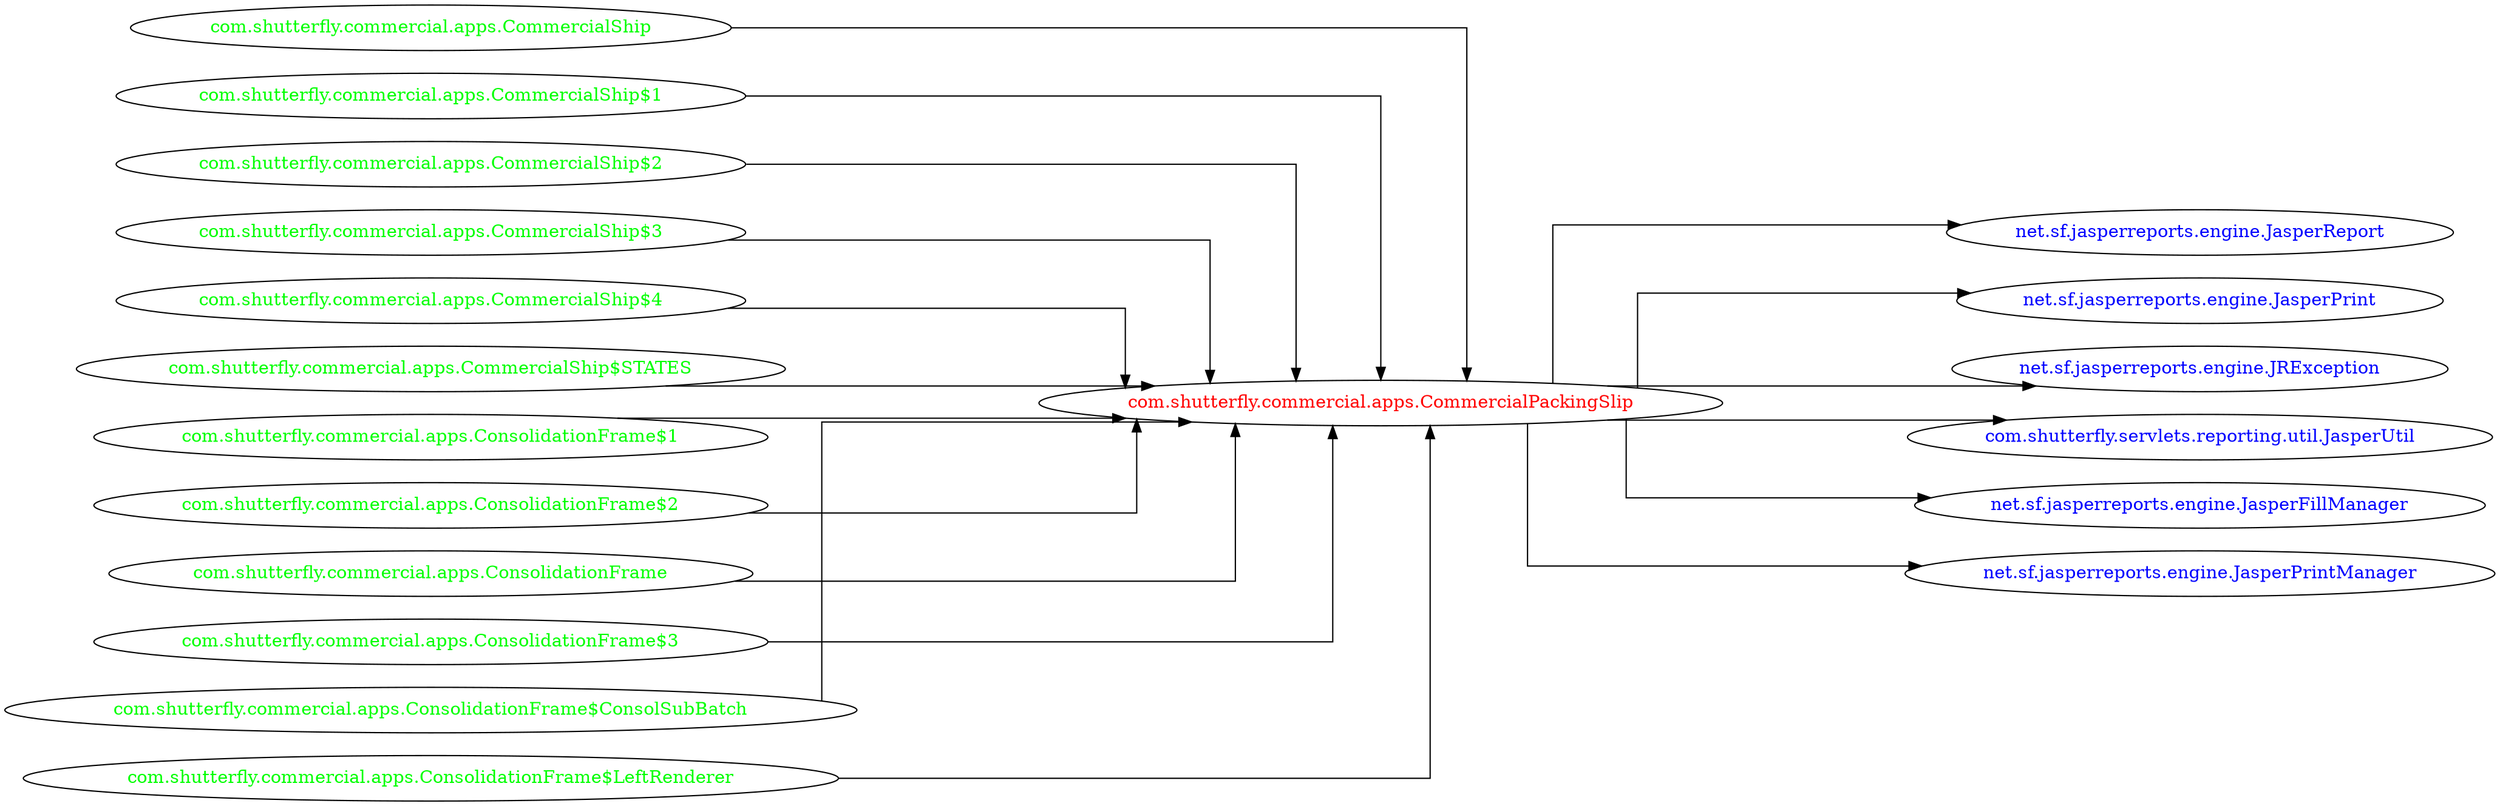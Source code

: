 digraph dependencyGraph {
 concentrate=true;
 ranksep="2.0";
 rankdir="LR"; 
 splines="ortho";
"com.shutterfly.commercial.apps.CommercialPackingSlip" [fontcolor="red"];
"net.sf.jasperreports.engine.JasperReport" [ fontcolor="blue" ];
"com.shutterfly.commercial.apps.CommercialPackingSlip"->"net.sf.jasperreports.engine.JasperReport";
"net.sf.jasperreports.engine.JasperPrint" [ fontcolor="blue" ];
"com.shutterfly.commercial.apps.CommercialPackingSlip"->"net.sf.jasperreports.engine.JasperPrint";
"net.sf.jasperreports.engine.JRException" [ fontcolor="blue" ];
"com.shutterfly.commercial.apps.CommercialPackingSlip"->"net.sf.jasperreports.engine.JRException";
"com.shutterfly.servlets.reporting.util.JasperUtil" [ fontcolor="blue" ];
"com.shutterfly.commercial.apps.CommercialPackingSlip"->"com.shutterfly.servlets.reporting.util.JasperUtil";
"net.sf.jasperreports.engine.JasperFillManager" [ fontcolor="blue" ];
"com.shutterfly.commercial.apps.CommercialPackingSlip"->"net.sf.jasperreports.engine.JasperFillManager";
"net.sf.jasperreports.engine.JasperPrintManager" [ fontcolor="blue" ];
"com.shutterfly.commercial.apps.CommercialPackingSlip"->"net.sf.jasperreports.engine.JasperPrintManager";
"com.shutterfly.commercial.apps.CommercialShip" [ fontcolor="green" ];
"com.shutterfly.commercial.apps.CommercialShip"->"com.shutterfly.commercial.apps.CommercialPackingSlip";
"com.shutterfly.commercial.apps.CommercialShip$1" [ fontcolor="green" ];
"com.shutterfly.commercial.apps.CommercialShip$1"->"com.shutterfly.commercial.apps.CommercialPackingSlip";
"com.shutterfly.commercial.apps.CommercialShip$2" [ fontcolor="green" ];
"com.shutterfly.commercial.apps.CommercialShip$2"->"com.shutterfly.commercial.apps.CommercialPackingSlip";
"com.shutterfly.commercial.apps.CommercialShip$3" [ fontcolor="green" ];
"com.shutterfly.commercial.apps.CommercialShip$3"->"com.shutterfly.commercial.apps.CommercialPackingSlip";
"com.shutterfly.commercial.apps.CommercialShip$4" [ fontcolor="green" ];
"com.shutterfly.commercial.apps.CommercialShip$4"->"com.shutterfly.commercial.apps.CommercialPackingSlip";
"com.shutterfly.commercial.apps.CommercialShip$STATES" [ fontcolor="green" ];
"com.shutterfly.commercial.apps.CommercialShip$STATES"->"com.shutterfly.commercial.apps.CommercialPackingSlip";
"com.shutterfly.commercial.apps.ConsolidationFrame$1" [ fontcolor="green" ];
"com.shutterfly.commercial.apps.ConsolidationFrame$1"->"com.shutterfly.commercial.apps.CommercialPackingSlip";
"com.shutterfly.commercial.apps.ConsolidationFrame$2" [ fontcolor="green" ];
"com.shutterfly.commercial.apps.ConsolidationFrame$2"->"com.shutterfly.commercial.apps.CommercialPackingSlip";
"com.shutterfly.commercial.apps.ConsolidationFrame" [ fontcolor="green" ];
"com.shutterfly.commercial.apps.ConsolidationFrame"->"com.shutterfly.commercial.apps.CommercialPackingSlip";
"com.shutterfly.commercial.apps.ConsolidationFrame$3" [ fontcolor="green" ];
"com.shutterfly.commercial.apps.ConsolidationFrame$3"->"com.shutterfly.commercial.apps.CommercialPackingSlip";
"com.shutterfly.commercial.apps.ConsolidationFrame$ConsolSubBatch" [ fontcolor="green" ];
"com.shutterfly.commercial.apps.ConsolidationFrame$ConsolSubBatch"->"com.shutterfly.commercial.apps.CommercialPackingSlip";
"com.shutterfly.commercial.apps.ConsolidationFrame$LeftRenderer" [ fontcolor="green" ];
"com.shutterfly.commercial.apps.ConsolidationFrame$LeftRenderer"->"com.shutterfly.commercial.apps.CommercialPackingSlip";
}